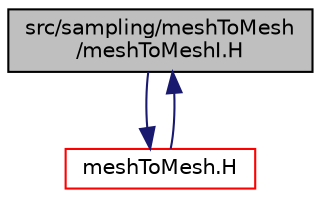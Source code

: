 digraph "src/sampling/meshToMesh/meshToMeshI.H"
{
  bgcolor="transparent";
  edge [fontname="Helvetica",fontsize="10",labelfontname="Helvetica",labelfontsize="10"];
  node [fontname="Helvetica",fontsize="10",shape=record];
  Node1 [label="src/sampling/meshToMesh\l/meshToMeshI.H",height=0.2,width=0.4,color="black", fillcolor="grey75", style="filled", fontcolor="black"];
  Node1 -> Node2 [color="midnightblue",fontsize="10",style="solid",fontname="Helvetica"];
  Node2 [label="meshToMesh.H",height=0.2,width=0.4,color="red",URL="$a09858.html"];
  Node2 -> Node1 [color="midnightblue",fontsize="10",style="solid",fontname="Helvetica"];
}
